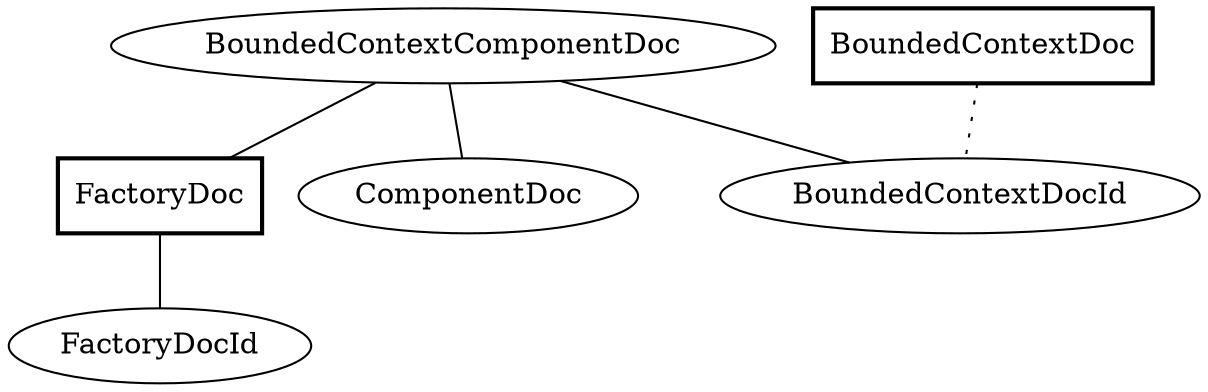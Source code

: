 graph {
splines=spline;
overlap=false;
"FactoryDoc" -- "FactoryDocId" [style=solid];
"BoundedContextComponentDoc" -- "ComponentDoc" [style=solid];
"BoundedContextDoc" -- "BoundedContextDocId" [style=dotted];
"BoundedContextComponentDoc" -- "FactoryDoc" [style=solid];
"BoundedContextComponentDoc" -- "BoundedContextDocId" [style=solid];
"FactoryDocId"[shape=ellipse];
"BoundedContextComponentDoc"[shape=ellipse];
"ComponentDoc"[shape=ellipse];
"BoundedContextDocId"[shape=ellipse];
"BoundedContextDoc"[shape=box,style=bold];
"FactoryDoc"[shape=box,style=bold];
}
